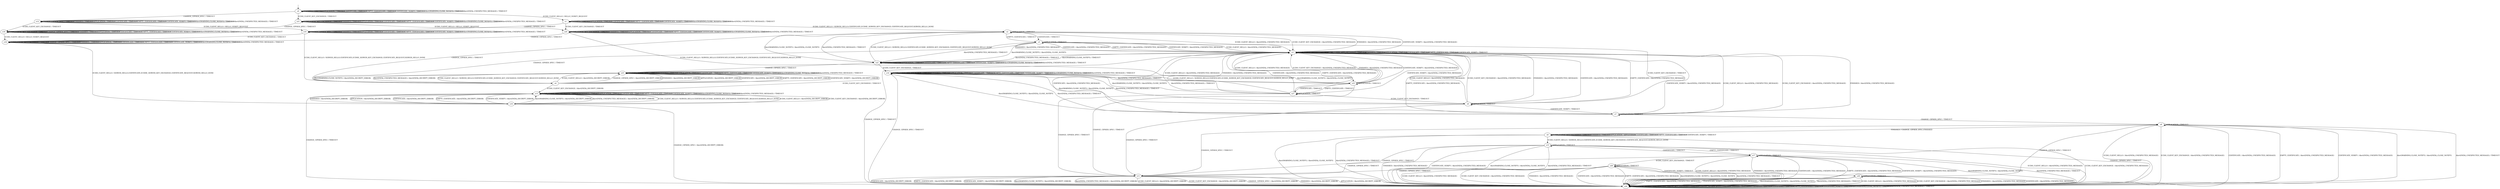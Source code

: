 digraph h9 {
s0 [label="s0"];
s1 [label="s1"];
s12 [label="s12"];
s21 [label="s21"];
s2 [label="s2"];
s10 [label="s10"];
s19 [label="s19"];
s20 [label="s20"];
s3 [label="s3"];
s4 [label="s4"];
s5 [label="s5"];
s18 [label="s18"];
s22 [label="s22"];
s6 [label="s6"];
s13 [label="s13"];
s23 [label="s23"];
s24 [label="s24"];
s7 [label="s7"];
s11 [label="s11"];
s14 [label="s14"];
s16 [label="s16"];
s8 [label="s8"];
s25 [label="s25"];
s9 [label="s9"];
s27 [label="s27"];
s15 [label="s15"];
s17 [label="s17"];
s26 [label="s26"];
s28 [label="s28"];
s0 -> s1 [label="ECDH_CLIENT_HELLO / HELLO_VERIFY_REQUEST"];
s0 -> s21 [label="ECDH_CLIENT_KEY_EXCHANGE / TIMEOUT"];
s0 -> s12 [label="CHANGE_CIPHER_SPEC / TIMEOUT"];
s0 -> s0 [label="FINISHED / TIMEOUT"];
s0 -> s0 [label="APPLICATION / TIMEOUT"];
s0 -> s0 [label="CERTIFICATE / TIMEOUT"];
s0 -> s0 [label="EMPTY_CERTIFICATE / TIMEOUT"];
s0 -> s0 [label="CERTIFICATE_VERIFY / TIMEOUT"];
s0 -> s0 [label="Alert(WARNING,CLOSE_NOTIFY) / TIMEOUT"];
s0 -> s0 [label="Alert(FATAL,UNEXPECTED_MESSAGE) / TIMEOUT"];
s1 -> s2 [label="ECDH_CLIENT_HELLO / SERVER_HELLO,CERTIFICATE,ECDHE_SERVER_KEY_EXCHANGE,CERTIFICATE_REQUEST,SERVER_HELLO_DONE"];
s1 -> s20 [label="ECDH_CLIENT_KEY_EXCHANGE / TIMEOUT"];
s1 -> s10 [label="CHANGE_CIPHER_SPEC / TIMEOUT"];
s1 -> s1 [label="FINISHED / TIMEOUT"];
s1 -> s1 [label="APPLICATION / TIMEOUT"];
s1 -> s1 [label="CERTIFICATE / TIMEOUT"];
s1 -> s1 [label="EMPTY_CERTIFICATE / TIMEOUT"];
s1 -> s1 [label="CERTIFICATE_VERIFY / TIMEOUT"];
s1 -> s1 [label="Alert(WARNING,CLOSE_NOTIFY) / TIMEOUT"];
s1 -> s1 [label="Alert(FATAL,UNEXPECTED_MESSAGE) / TIMEOUT"];
s12 -> s10 [label="ECDH_CLIENT_HELLO / HELLO_VERIFY_REQUEST"];
s12 -> s19 [label="ECDH_CLIENT_KEY_EXCHANGE / TIMEOUT"];
s12 -> s12 [label="CHANGE_CIPHER_SPEC / TIMEOUT"];
s12 -> s12 [label="FINISHED / TIMEOUT"];
s12 -> s12 [label="APPLICATION / TIMEOUT"];
s12 -> s12 [label="CERTIFICATE / TIMEOUT"];
s12 -> s12 [label="EMPTY_CERTIFICATE / TIMEOUT"];
s12 -> s12 [label="CERTIFICATE_VERIFY / TIMEOUT"];
s12 -> s12 [label="Alert(WARNING,CLOSE_NOTIFY) / TIMEOUT"];
s12 -> s12 [label="Alert(FATAL,UNEXPECTED_MESSAGE) / TIMEOUT"];
s21 -> s20 [label="ECDH_CLIENT_HELLO / HELLO_VERIFY_REQUEST"];
s21 -> s21 [label="ECDH_CLIENT_KEY_EXCHANGE / TIMEOUT"];
s21 -> s19 [label="CHANGE_CIPHER_SPEC / TIMEOUT"];
s21 -> s21 [label="FINISHED / TIMEOUT"];
s21 -> s21 [label="APPLICATION / TIMEOUT"];
s21 -> s21 [label="CERTIFICATE / TIMEOUT"];
s21 -> s21 [label="EMPTY_CERTIFICATE / TIMEOUT"];
s21 -> s21 [label="CERTIFICATE_VERIFY / TIMEOUT"];
s21 -> s21 [label="Alert(WARNING,CLOSE_NOTIFY) / TIMEOUT"];
s21 -> s21 [label="Alert(FATAL,UNEXPECTED_MESSAGE) / TIMEOUT"];
s2 -> s3 [label="ECDH_CLIENT_HELLO / Alert(FATAL,UNEXPECTED_MESSAGE)"];
s2 -> s3 [label="ECDH_CLIENT_KEY_EXCHANGE / Alert(FATAL,UNEXPECTED_MESSAGE)"];
s2 -> s4 [label="CHANGE_CIPHER_SPEC / TIMEOUT"];
s2 -> s3 [label="FINISHED / Alert(FATAL,UNEXPECTED_MESSAGE)"];
s2 -> s2 [label="APPLICATION / TIMEOUT"];
s2 -> s5 [label="CERTIFICATE / TIMEOUT"];
s2 -> s5 [label="EMPTY_CERTIFICATE / TIMEOUT"];
s2 -> s3 [label="CERTIFICATE_VERIFY / Alert(FATAL,UNEXPECTED_MESSAGE)"];
s2 -> s22 [label="Alert(WARNING,CLOSE_NOTIFY) / Alert(FATAL,CLOSE_NOTIFY)"];
s2 -> s22 [label="Alert(FATAL,UNEXPECTED_MESSAGE) / TIMEOUT"];
s10 -> s4 [label="ECDH_CLIENT_HELLO / SERVER_HELLO,CERTIFICATE,ECDHE_SERVER_KEY_EXCHANGE,CERTIFICATE_REQUEST,SERVER_HELLO_DONE"];
s10 -> s18 [label="ECDH_CLIENT_KEY_EXCHANGE / TIMEOUT"];
s10 -> s10 [label="CHANGE_CIPHER_SPEC / TIMEOUT"];
s10 -> s10 [label="FINISHED / TIMEOUT"];
s10 -> s10 [label="APPLICATION / TIMEOUT"];
s10 -> s10 [label="CERTIFICATE / TIMEOUT"];
s10 -> s10 [label="EMPTY_CERTIFICATE / TIMEOUT"];
s10 -> s10 [label="CERTIFICATE_VERIFY / TIMEOUT"];
s10 -> s10 [label="Alert(WARNING,CLOSE_NOTIFY) / TIMEOUT"];
s10 -> s10 [label="Alert(FATAL,UNEXPECTED_MESSAGE) / TIMEOUT"];
s19 -> s18 [label="ECDH_CLIENT_HELLO / HELLO_VERIFY_REQUEST"];
s19 -> s19 [label="ECDH_CLIENT_KEY_EXCHANGE / TIMEOUT"];
s19 -> s19 [label="CHANGE_CIPHER_SPEC / TIMEOUT"];
s19 -> s19 [label="FINISHED / TIMEOUT"];
s19 -> s19 [label="APPLICATION / TIMEOUT"];
s19 -> s19 [label="CERTIFICATE / TIMEOUT"];
s19 -> s19 [label="EMPTY_CERTIFICATE / TIMEOUT"];
s19 -> s19 [label="CERTIFICATE_VERIFY / TIMEOUT"];
s19 -> s19 [label="Alert(WARNING,CLOSE_NOTIFY) / TIMEOUT"];
s19 -> s19 [label="Alert(FATAL,UNEXPECTED_MESSAGE) / TIMEOUT"];
s20 -> s25 [label="ECDH_CLIENT_HELLO / SERVER_HELLO,CERTIFICATE,ECDHE_SERVER_KEY_EXCHANGE,CERTIFICATE_REQUEST,SERVER_HELLO_DONE"];
s20 -> s20 [label="ECDH_CLIENT_KEY_EXCHANGE / TIMEOUT"];
s20 -> s18 [label="CHANGE_CIPHER_SPEC / TIMEOUT"];
s20 -> s20 [label="FINISHED / TIMEOUT"];
s20 -> s20 [label="APPLICATION / TIMEOUT"];
s20 -> s20 [label="CERTIFICATE / TIMEOUT"];
s20 -> s20 [label="EMPTY_CERTIFICATE / TIMEOUT"];
s20 -> s20 [label="CERTIFICATE_VERIFY / TIMEOUT"];
s20 -> s20 [label="Alert(WARNING,CLOSE_NOTIFY) / TIMEOUT"];
s20 -> s20 [label="Alert(FATAL,UNEXPECTED_MESSAGE) / TIMEOUT"];
s3 -> s3 [label="ECDH_CLIENT_HELLO / TIMEOUT"];
s3 -> s3 [label="ECDH_CLIENT_KEY_EXCHANGE / TIMEOUT"];
s3 -> s24 [label="CHANGE_CIPHER_SPEC / TIMEOUT"];
s3 -> s3 [label="FINISHED / TIMEOUT"];
s3 -> s3 [label="APPLICATION / TIMEOUT"];
s3 -> s3 [label="CERTIFICATE / TIMEOUT"];
s3 -> s3 [label="EMPTY_CERTIFICATE / TIMEOUT"];
s3 -> s3 [label="CERTIFICATE_VERIFY / TIMEOUT"];
s3 -> s22 [label="Alert(WARNING,CLOSE_NOTIFY) / TIMEOUT"];
s3 -> s22 [label="Alert(FATAL,UNEXPECTED_MESSAGE) / TIMEOUT"];
s4 -> s23 [label="ECDH_CLIENT_HELLO / Alert(FATAL,DECRYPT_ERROR)"];
s4 -> s13 [label="ECDH_CLIENT_KEY_EXCHANGE / Alert(FATAL,DECRYPT_ERROR)"];
s4 -> s23 [label="CHANGE_CIPHER_SPEC / Alert(FATAL,DECRYPT_ERROR)"];
s4 -> s23 [label="FINISHED / Alert(FATAL,DECRYPT_ERROR)"];
s4 -> s23 [label="APPLICATION / Alert(FATAL,DECRYPT_ERROR)"];
s4 -> s23 [label="CERTIFICATE / Alert(FATAL,DECRYPT_ERROR)"];
s4 -> s23 [label="EMPTY_CERTIFICATE / Alert(FATAL,DECRYPT_ERROR)"];
s4 -> s23 [label="CERTIFICATE_VERIFY / Alert(FATAL,DECRYPT_ERROR)"];
s4 -> s23 [label="Alert(WARNING,CLOSE_NOTIFY) / Alert(FATAL,DECRYPT_ERROR)"];
s4 -> s23 [label="Alert(FATAL,UNEXPECTED_MESSAGE) / Alert(FATAL,DECRYPT_ERROR)"];
s5 -> s3 [label="ECDH_CLIENT_HELLO / Alert(FATAL,UNEXPECTED_MESSAGE)"];
s5 -> s6 [label="ECDH_CLIENT_KEY_EXCHANGE / TIMEOUT"];
s5 -> s4 [label="CHANGE_CIPHER_SPEC / TIMEOUT"];
s5 -> s3 [label="FINISHED / Alert(FATAL,UNEXPECTED_MESSAGE)"];
s5 -> s5 [label="APPLICATION / TIMEOUT"];
s5 -> s3 [label="CERTIFICATE / Alert(FATAL,UNEXPECTED_MESSAGE)"];
s5 -> s3 [label="EMPTY_CERTIFICATE / Alert(FATAL,UNEXPECTED_MESSAGE)"];
s5 -> s3 [label="CERTIFICATE_VERIFY / Alert(FATAL,UNEXPECTED_MESSAGE)"];
s5 -> s22 [label="Alert(WARNING,CLOSE_NOTIFY) / Alert(FATAL,CLOSE_NOTIFY)"];
s5 -> s22 [label="Alert(FATAL,UNEXPECTED_MESSAGE) / TIMEOUT"];
s18 -> s16 [label="ECDH_CLIENT_HELLO / SERVER_HELLO,CERTIFICATE,ECDHE_SERVER_KEY_EXCHANGE,CERTIFICATE_REQUEST,SERVER_HELLO_DONE"];
s18 -> s18 [label="ECDH_CLIENT_KEY_EXCHANGE / TIMEOUT"];
s18 -> s18 [label="CHANGE_CIPHER_SPEC / TIMEOUT"];
s18 -> s18 [label="FINISHED / TIMEOUT"];
s18 -> s18 [label="APPLICATION / TIMEOUT"];
s18 -> s18 [label="CERTIFICATE / TIMEOUT"];
s18 -> s18 [label="EMPTY_CERTIFICATE / TIMEOUT"];
s18 -> s18 [label="CERTIFICATE_VERIFY / TIMEOUT"];
s18 -> s18 [label="Alert(WARNING,CLOSE_NOTIFY) / TIMEOUT"];
s18 -> s18 [label="Alert(FATAL,UNEXPECTED_MESSAGE) / TIMEOUT"];
s22 -> s2 [label="ECDH_CLIENT_HELLO / SERVER_HELLO,CERTIFICATE,ECDHE_SERVER_KEY_EXCHANGE,CERTIFICATE_REQUEST,SERVER_HELLO_DONE"];
s22 -> s14 [label="ECDH_CLIENT_KEY_EXCHANGE / TIMEOUT"];
s22 -> s23 [label="CHANGE_CIPHER_SPEC / TIMEOUT"];
s22 -> s22 [label="FINISHED / TIMEOUT"];
s22 -> s22 [label="APPLICATION / TIMEOUT"];
s22 -> s22 [label="CERTIFICATE / TIMEOUT"];
s22 -> s22 [label="EMPTY_CERTIFICATE / TIMEOUT"];
s22 -> s22 [label="CERTIFICATE_VERIFY / TIMEOUT"];
s22 -> s22 [label="Alert(WARNING,CLOSE_NOTIFY) / TIMEOUT"];
s22 -> s22 [label="Alert(FATAL,UNEXPECTED_MESSAGE) / TIMEOUT"];
s6 -> s3 [label="ECDH_CLIENT_HELLO / Alert(FATAL,UNEXPECTED_MESSAGE)"];
s6 -> s3 [label="ECDH_CLIENT_KEY_EXCHANGE / Alert(FATAL,UNEXPECTED_MESSAGE)"];
s6 -> s11 [label="CHANGE_CIPHER_SPEC / TIMEOUT"];
s6 -> s3 [label="FINISHED / Alert(FATAL,UNEXPECTED_MESSAGE)"];
s6 -> s6 [label="APPLICATION / TIMEOUT"];
s6 -> s3 [label="CERTIFICATE / Alert(FATAL,UNEXPECTED_MESSAGE)"];
s6 -> s3 [label="EMPTY_CERTIFICATE / Alert(FATAL,UNEXPECTED_MESSAGE)"];
s6 -> s7 [label="CERTIFICATE_VERIFY / TIMEOUT"];
s6 -> s14 [label="Alert(WARNING,CLOSE_NOTIFY) / Alert(FATAL,CLOSE_NOTIFY)"];
s6 -> s14 [label="Alert(FATAL,UNEXPECTED_MESSAGE) / TIMEOUT"];
s13 -> s16 [label="ECDH_CLIENT_HELLO / SERVER_HELLO,CERTIFICATE,ECDHE_SERVER_KEY_EXCHANGE,CERTIFICATE_REQUEST,SERVER_HELLO_DONE"];
s13 -> s13 [label="ECDH_CLIENT_KEY_EXCHANGE / TIMEOUT"];
s13 -> s24 [label="CHANGE_CIPHER_SPEC / TIMEOUT"];
s13 -> s13 [label="FINISHED / TIMEOUT"];
s13 -> s13 [label="APPLICATION / TIMEOUT"];
s13 -> s13 [label="CERTIFICATE / TIMEOUT"];
s13 -> s13 [label="EMPTY_CERTIFICATE / TIMEOUT"];
s13 -> s13 [label="CERTIFICATE_VERIFY / TIMEOUT"];
s13 -> s13 [label="Alert(WARNING,CLOSE_NOTIFY) / TIMEOUT"];
s13 -> s13 [label="Alert(FATAL,UNEXPECTED_MESSAGE) / TIMEOUT"];
s23 -> s4 [label="ECDH_CLIENT_HELLO / SERVER_HELLO,CERTIFICATE,ECDHE_SERVER_KEY_EXCHANGE,CERTIFICATE_REQUEST,SERVER_HELLO_DONE"];
s23 -> s13 [label="ECDH_CLIENT_KEY_EXCHANGE / TIMEOUT"];
s23 -> s23 [label="CHANGE_CIPHER_SPEC / TIMEOUT"];
s23 -> s23 [label="FINISHED / TIMEOUT"];
s23 -> s23 [label="APPLICATION / TIMEOUT"];
s23 -> s23 [label="CERTIFICATE / TIMEOUT"];
s23 -> s23 [label="EMPTY_CERTIFICATE / TIMEOUT"];
s23 -> s23 [label="CERTIFICATE_VERIFY / TIMEOUT"];
s23 -> s23 [label="Alert(WARNING,CLOSE_NOTIFY) / TIMEOUT"];
s23 -> s23 [label="Alert(FATAL,UNEXPECTED_MESSAGE) / TIMEOUT"];
s24 -> s24 [label="ECDH_CLIENT_HELLO / TIMEOUT"];
s24 -> s24 [label="ECDH_CLIENT_KEY_EXCHANGE / TIMEOUT"];
s24 -> s24 [label="CHANGE_CIPHER_SPEC / TIMEOUT"];
s24 -> s24 [label="FINISHED / TIMEOUT"];
s24 -> s24 [label="APPLICATION / TIMEOUT"];
s24 -> s24 [label="CERTIFICATE / TIMEOUT"];
s24 -> s24 [label="EMPTY_CERTIFICATE / TIMEOUT"];
s24 -> s24 [label="CERTIFICATE_VERIFY / TIMEOUT"];
s24 -> s24 [label="Alert(WARNING,CLOSE_NOTIFY) / TIMEOUT"];
s24 -> s24 [label="Alert(FATAL,UNEXPECTED_MESSAGE) / TIMEOUT"];
s7 -> s3 [label="ECDH_CLIENT_HELLO / Alert(FATAL,UNEXPECTED_MESSAGE)"];
s7 -> s3 [label="ECDH_CLIENT_KEY_EXCHANGE / Alert(FATAL,UNEXPECTED_MESSAGE)"];
s7 -> s8 [label="CHANGE_CIPHER_SPEC / TIMEOUT"];
s7 -> s3 [label="FINISHED / Alert(FATAL,UNEXPECTED_MESSAGE)"];
s7 -> s7 [label="APPLICATION / TIMEOUT"];
s7 -> s3 [label="CERTIFICATE / Alert(FATAL,UNEXPECTED_MESSAGE)"];
s7 -> s3 [label="EMPTY_CERTIFICATE / Alert(FATAL,UNEXPECTED_MESSAGE)"];
s7 -> s3 [label="CERTIFICATE_VERIFY / Alert(FATAL,UNEXPECTED_MESSAGE)"];
s7 -> s14 [label="Alert(WARNING,CLOSE_NOTIFY) / Alert(FATAL,CLOSE_NOTIFY)"];
s7 -> s14 [label="Alert(FATAL,UNEXPECTED_MESSAGE) / TIMEOUT"];
s11 -> s24 [label="ECDH_CLIENT_HELLO / Alert(FATAL,DECRYPT_ERROR)"];
s11 -> s24 [label="ECDH_CLIENT_KEY_EXCHANGE / Alert(FATAL,DECRYPT_ERROR)"];
s11 -> s24 [label="CHANGE_CIPHER_SPEC / Alert(FATAL,DECRYPT_ERROR)"];
s11 -> s24 [label="FINISHED / Alert(FATAL,DECRYPT_ERROR)"];
s11 -> s24 [label="APPLICATION / Alert(FATAL,DECRYPT_ERROR)"];
s11 -> s24 [label="CERTIFICATE / Alert(FATAL,DECRYPT_ERROR)"];
s11 -> s24 [label="EMPTY_CERTIFICATE / Alert(FATAL,DECRYPT_ERROR)"];
s11 -> s24 [label="CERTIFICATE_VERIFY / Alert(FATAL,DECRYPT_ERROR)"];
s11 -> s24 [label="Alert(WARNING,CLOSE_NOTIFY) / Alert(FATAL,DECRYPT_ERROR)"];
s11 -> s24 [label="Alert(FATAL,UNEXPECTED_MESSAGE) / Alert(FATAL,DECRYPT_ERROR)"];
s14 -> s25 [label="ECDH_CLIENT_HELLO / SERVER_HELLO,CERTIFICATE,ECDHE_SERVER_KEY_EXCHANGE,CERTIFICATE_REQUEST,SERVER_HELLO_DONE"];
s14 -> s14 [label="ECDH_CLIENT_KEY_EXCHANGE / TIMEOUT"];
s14 -> s24 [label="CHANGE_CIPHER_SPEC / TIMEOUT"];
s14 -> s14 [label="FINISHED / TIMEOUT"];
s14 -> s14 [label="APPLICATION / TIMEOUT"];
s14 -> s14 [label="CERTIFICATE / TIMEOUT"];
s14 -> s14 [label="EMPTY_CERTIFICATE / TIMEOUT"];
s14 -> s14 [label="CERTIFICATE_VERIFY / TIMEOUT"];
s14 -> s14 [label="Alert(WARNING,CLOSE_NOTIFY) / TIMEOUT"];
s14 -> s14 [label="Alert(FATAL,UNEXPECTED_MESSAGE) / TIMEOUT"];
s16 -> s13 [label="ECDH_CLIENT_HELLO / Alert(FATAL,DECRYPT_ERROR)"];
s16 -> s13 [label="ECDH_CLIENT_KEY_EXCHANGE / Alert(FATAL,DECRYPT_ERROR)"];
s16 -> s24 [label="CHANGE_CIPHER_SPEC / Alert(FATAL,DECRYPT_ERROR)"];
s16 -> s13 [label="FINISHED / Alert(FATAL,DECRYPT_ERROR)"];
s16 -> s13 [label="APPLICATION / Alert(FATAL,DECRYPT_ERROR)"];
s16 -> s13 [label="CERTIFICATE / Alert(FATAL,DECRYPT_ERROR)"];
s16 -> s13 [label="EMPTY_CERTIFICATE / Alert(FATAL,DECRYPT_ERROR)"];
s16 -> s13 [label="CERTIFICATE_VERIFY / Alert(FATAL,DECRYPT_ERROR)"];
s16 -> s13 [label="Alert(WARNING,CLOSE_NOTIFY) / Alert(FATAL,DECRYPT_ERROR)"];
s16 -> s13 [label="Alert(FATAL,UNEXPECTED_MESSAGE) / Alert(FATAL,DECRYPT_ERROR)"];
s8 -> s24 [label="ECDH_CLIENT_HELLO / Alert(FATAL,UNEXPECTED_MESSAGE)"];
s8 -> s24 [label="ECDH_CLIENT_KEY_EXCHANGE / Alert(FATAL,UNEXPECTED_MESSAGE)"];
s8 -> s11 [label="CHANGE_CIPHER_SPEC / TIMEOUT"];
s8 -> s9 [label="FINISHED / CHANGE_CIPHER_SPEC,FINISHED"];
s8 -> s8 [label="APPLICATION / TIMEOUT"];
s8 -> s24 [label="CERTIFICATE / Alert(FATAL,UNEXPECTED_MESSAGE)"];
s8 -> s24 [label="EMPTY_CERTIFICATE / Alert(FATAL,UNEXPECTED_MESSAGE)"];
s8 -> s24 [label="CERTIFICATE_VERIFY / Alert(FATAL,UNEXPECTED_MESSAGE)"];
s8 -> s24 [label="Alert(WARNING,CLOSE_NOTIFY) / Alert(FATAL,CLOSE_NOTIFY)"];
s8 -> s24 [label="Alert(FATAL,UNEXPECTED_MESSAGE) / TIMEOUT"];
s25 -> s3 [label="ECDH_CLIENT_HELLO / Alert(FATAL,UNEXPECTED_MESSAGE)"];
s25 -> s3 [label="ECDH_CLIENT_KEY_EXCHANGE / Alert(FATAL,UNEXPECTED_MESSAGE)"];
s25 -> s11 [label="CHANGE_CIPHER_SPEC / TIMEOUT"];
s25 -> s3 [label="FINISHED / Alert(FATAL,UNEXPECTED_MESSAGE)"];
s25 -> s25 [label="APPLICATION / TIMEOUT"];
s25 -> s27 [label="CERTIFICATE / TIMEOUT"];
s25 -> s27 [label="EMPTY_CERTIFICATE / TIMEOUT"];
s25 -> s3 [label="CERTIFICATE_VERIFY / Alert(FATAL,UNEXPECTED_MESSAGE)"];
s25 -> s14 [label="Alert(WARNING,CLOSE_NOTIFY) / Alert(FATAL,CLOSE_NOTIFY)"];
s25 -> s14 [label="Alert(FATAL,UNEXPECTED_MESSAGE) / TIMEOUT"];
s9 -> s15 [label="ECDH_CLIENT_HELLO / SERVER_HELLO,CERTIFICATE,ECDHE_SERVER_KEY_EXCHANGE,CERTIFICATE_REQUEST,SERVER_HELLO_DONE"];
s9 -> s9 [label="ECDH_CLIENT_KEY_EXCHANGE / TIMEOUT"];
s9 -> s24 [label="CHANGE_CIPHER_SPEC / TIMEOUT"];
s9 -> s9 [label="FINISHED / TIMEOUT"];
s9 -> s9 [label="APPLICATION / APPLICATION"];
s9 -> s9 [label="CERTIFICATE / TIMEOUT"];
s9 -> s9 [label="EMPTY_CERTIFICATE / TIMEOUT"];
s9 -> s9 [label="CERTIFICATE_VERIFY / TIMEOUT"];
s9 -> s24 [label="Alert(WARNING,CLOSE_NOTIFY) / Alert(FATAL,CLOSE_NOTIFY)"];
s9 -> s24 [label="Alert(FATAL,UNEXPECTED_MESSAGE) / TIMEOUT"];
s27 -> s3 [label="ECDH_CLIENT_HELLO / Alert(FATAL,UNEXPECTED_MESSAGE)"];
s27 -> s6 [label="ECDH_CLIENT_KEY_EXCHANGE / TIMEOUT"];
s27 -> s11 [label="CHANGE_CIPHER_SPEC / TIMEOUT"];
s27 -> s3 [label="FINISHED / Alert(FATAL,UNEXPECTED_MESSAGE)"];
s27 -> s27 [label="APPLICATION / TIMEOUT"];
s27 -> s3 [label="CERTIFICATE / Alert(FATAL,UNEXPECTED_MESSAGE)"];
s27 -> s3 [label="EMPTY_CERTIFICATE / Alert(FATAL,UNEXPECTED_MESSAGE)"];
s27 -> s3 [label="CERTIFICATE_VERIFY / Alert(FATAL,UNEXPECTED_MESSAGE)"];
s27 -> s14 [label="Alert(WARNING,CLOSE_NOTIFY) / Alert(FATAL,CLOSE_NOTIFY)"];
s27 -> s14 [label="Alert(FATAL,UNEXPECTED_MESSAGE) / TIMEOUT"];
s15 -> s24 [label="ECDH_CLIENT_HELLO / Alert(FATAL,UNEXPECTED_MESSAGE)"];
s15 -> s24 [label="ECDH_CLIENT_KEY_EXCHANGE / Alert(FATAL,UNEXPECTED_MESSAGE)"];
s15 -> s11 [label="CHANGE_CIPHER_SPEC / TIMEOUT"];
s15 -> s24 [label="FINISHED / Alert(FATAL,UNEXPECTED_MESSAGE)"];
s15 -> s15 [label="APPLICATION / TIMEOUT"];
s15 -> s17 [label="CERTIFICATE / TIMEOUT"];
s15 -> s17 [label="EMPTY_CERTIFICATE / TIMEOUT"];
s15 -> s24 [label="CERTIFICATE_VERIFY / Alert(FATAL,UNEXPECTED_MESSAGE)"];
s15 -> s24 [label="Alert(WARNING,CLOSE_NOTIFY) / Alert(FATAL,CLOSE_NOTIFY)"];
s15 -> s24 [label="Alert(FATAL,UNEXPECTED_MESSAGE) / TIMEOUT"];
s17 -> s24 [label="ECDH_CLIENT_HELLO / Alert(FATAL,UNEXPECTED_MESSAGE)"];
s17 -> s26 [label="ECDH_CLIENT_KEY_EXCHANGE / TIMEOUT"];
s17 -> s11 [label="CHANGE_CIPHER_SPEC / TIMEOUT"];
s17 -> s24 [label="FINISHED / Alert(FATAL,UNEXPECTED_MESSAGE)"];
s17 -> s17 [label="APPLICATION / TIMEOUT"];
s17 -> s24 [label="CERTIFICATE / Alert(FATAL,UNEXPECTED_MESSAGE)"];
s17 -> s24 [label="EMPTY_CERTIFICATE / Alert(FATAL,UNEXPECTED_MESSAGE)"];
s17 -> s24 [label="CERTIFICATE_VERIFY / Alert(FATAL,UNEXPECTED_MESSAGE)"];
s17 -> s24 [label="Alert(WARNING,CLOSE_NOTIFY) / Alert(FATAL,CLOSE_NOTIFY)"];
s17 -> s24 [label="Alert(FATAL,UNEXPECTED_MESSAGE) / TIMEOUT"];
s26 -> s24 [label="ECDH_CLIENT_HELLO / Alert(FATAL,UNEXPECTED_MESSAGE)"];
s26 -> s24 [label="ECDH_CLIENT_KEY_EXCHANGE / Alert(FATAL,UNEXPECTED_MESSAGE)"];
s26 -> s11 [label="CHANGE_CIPHER_SPEC / TIMEOUT"];
s26 -> s24 [label="FINISHED / Alert(FATAL,UNEXPECTED_MESSAGE)"];
s26 -> s26 [label="APPLICATION / TIMEOUT"];
s26 -> s24 [label="CERTIFICATE / Alert(FATAL,UNEXPECTED_MESSAGE)"];
s26 -> s24 [label="EMPTY_CERTIFICATE / Alert(FATAL,UNEXPECTED_MESSAGE)"];
s26 -> s28 [label="CERTIFICATE_VERIFY / TIMEOUT"];
s26 -> s24 [label="Alert(WARNING,CLOSE_NOTIFY) / Alert(FATAL,CLOSE_NOTIFY)"];
s26 -> s24 [label="Alert(FATAL,UNEXPECTED_MESSAGE) / TIMEOUT"];
s28 -> s24 [label="ECDH_CLIENT_HELLO / Alert(FATAL,UNEXPECTED_MESSAGE)"];
s28 -> s24 [label="ECDH_CLIENT_KEY_EXCHANGE / Alert(FATAL,UNEXPECTED_MESSAGE)"];
s28 -> s8 [label="CHANGE_CIPHER_SPEC / TIMEOUT"];
s28 -> s24 [label="FINISHED / Alert(FATAL,UNEXPECTED_MESSAGE)"];
s28 -> s28 [label="APPLICATION / TIMEOUT"];
s28 -> s24 [label="CERTIFICATE / Alert(FATAL,UNEXPECTED_MESSAGE)"];
s28 -> s24 [label="EMPTY_CERTIFICATE / Alert(FATAL,UNEXPECTED_MESSAGE)"];
s28 -> s24 [label="CERTIFICATE_VERIFY / Alert(FATAL,UNEXPECTED_MESSAGE)"];
s28 -> s24 [label="Alert(WARNING,CLOSE_NOTIFY) / Alert(FATAL,CLOSE_NOTIFY)"];
s28 -> s24 [label="Alert(FATAL,UNEXPECTED_MESSAGE) / TIMEOUT"];
__start0 [shape=none, label=""];
__start0 -> s0 [label=""];
}
